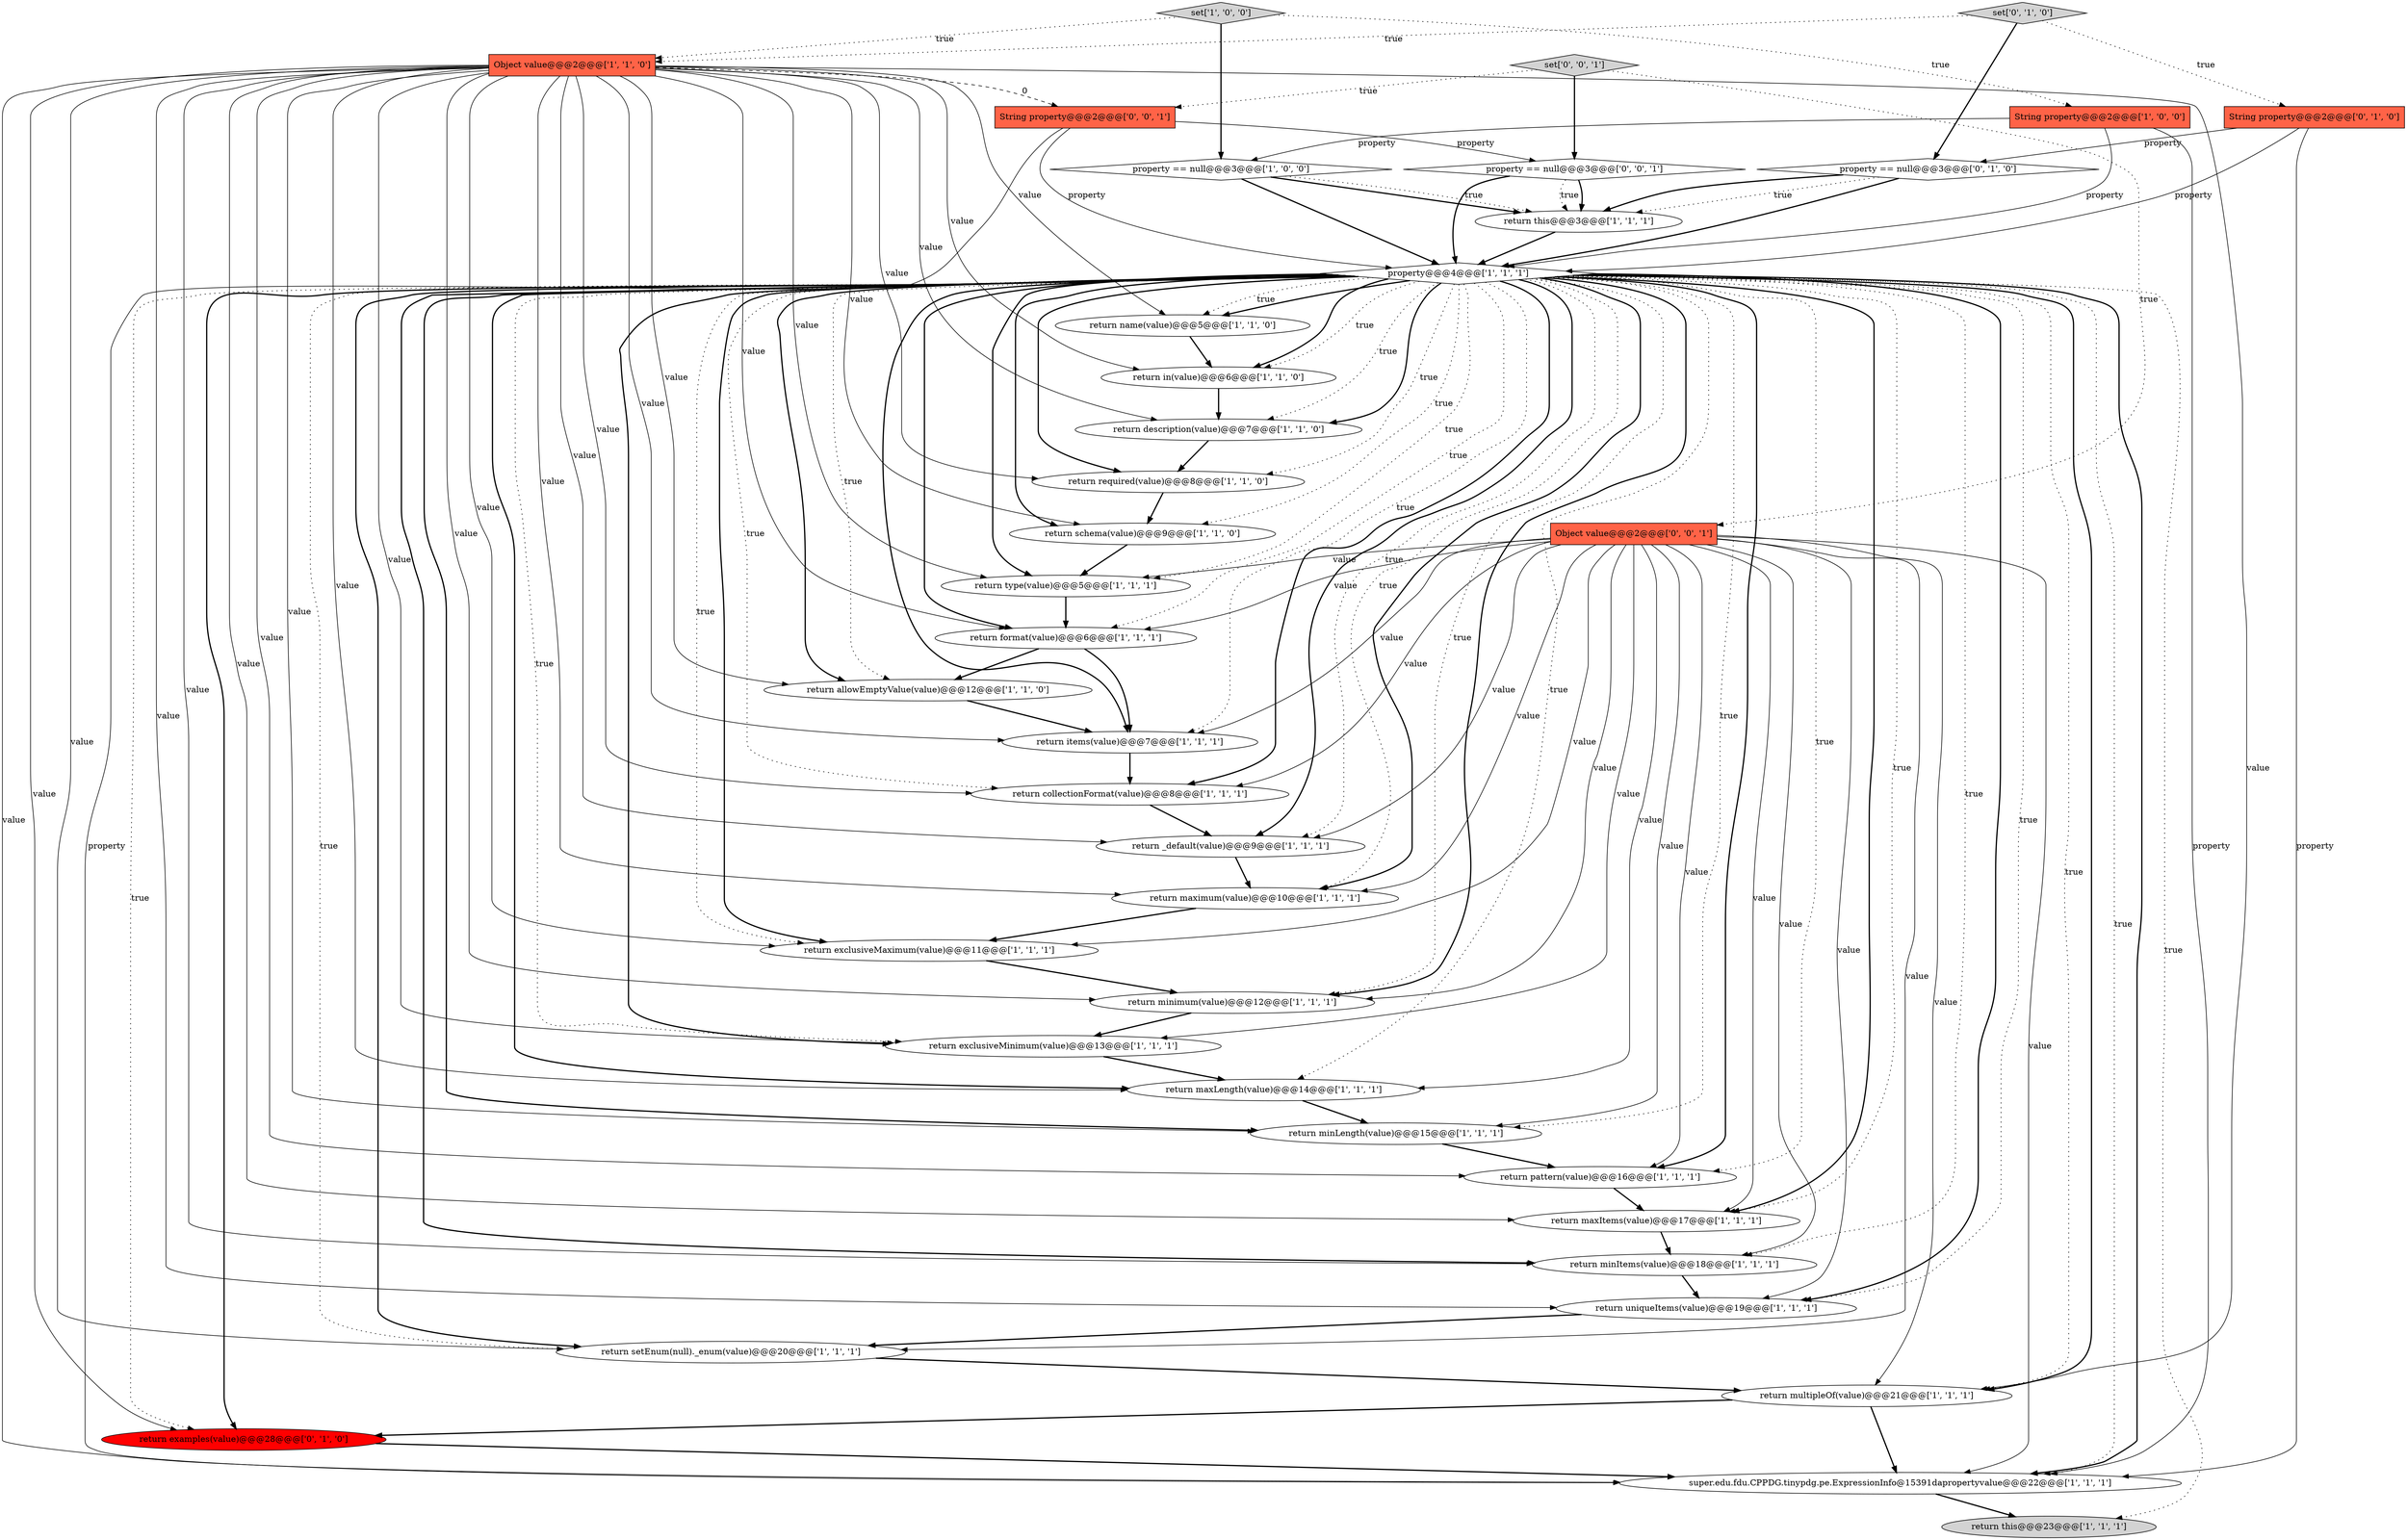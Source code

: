 digraph {
26 [style = filled, label = "return allowEmptyValue(value)@@@12@@@['1', '1', '0']", fillcolor = white, shape = ellipse image = "AAA0AAABBB1BBB"];
4 [style = filled, label = "return type(value)@@@5@@@['1', '1', '1']", fillcolor = white, shape = ellipse image = "AAA0AAABBB1BBB"];
5 [style = filled, label = "return maximum(value)@@@10@@@['1', '1', '1']", fillcolor = white, shape = ellipse image = "AAA0AAABBB1BBB"];
24 [style = filled, label = "return collectionFormat(value)@@@8@@@['1', '1', '1']", fillcolor = white, shape = ellipse image = "AAA0AAABBB1BBB"];
0 [style = filled, label = "String property@@@2@@@['1', '0', '0']", fillcolor = tomato, shape = box image = "AAA0AAABBB1BBB"];
7 [style = filled, label = "return _default(value)@@@9@@@['1', '1', '1']", fillcolor = white, shape = ellipse image = "AAA0AAABBB1BBB"];
11 [style = filled, label = "return maxLength(value)@@@14@@@['1', '1', '1']", fillcolor = white, shape = ellipse image = "AAA0AAABBB1BBB"];
33 [style = filled, label = "property == null@@@3@@@['0', '1', '0']", fillcolor = white, shape = diamond image = "AAA0AAABBB2BBB"];
17 [style = filled, label = "return minItems(value)@@@18@@@['1', '1', '1']", fillcolor = white, shape = ellipse image = "AAA0AAABBB1BBB"];
27 [style = filled, label = "super.edu.fdu.CPPDG.tinypdg.pe.ExpressionInfo@15391dapropertyvalue@@@22@@@['1', '1', '1']", fillcolor = white, shape = ellipse image = "AAA0AAABBB1BBB"];
28 [style = filled, label = "return items(value)@@@7@@@['1', '1', '1']", fillcolor = white, shape = ellipse image = "AAA0AAABBB1BBB"];
32 [style = filled, label = "String property@@@2@@@['0', '1', '0']", fillcolor = tomato, shape = box image = "AAA0AAABBB2BBB"];
36 [style = filled, label = "property == null@@@3@@@['0', '0', '1']", fillcolor = white, shape = diamond image = "AAA0AAABBB3BBB"];
25 [style = filled, label = "return this@@@3@@@['1', '1', '1']", fillcolor = white, shape = ellipse image = "AAA0AAABBB1BBB"];
14 [style = filled, label = "return uniqueItems(value)@@@19@@@['1', '1', '1']", fillcolor = white, shape = ellipse image = "AAA0AAABBB1BBB"];
13 [style = filled, label = "property == null@@@3@@@['1', '0', '0']", fillcolor = white, shape = diamond image = "AAA0AAABBB1BBB"];
22 [style = filled, label = "return schema(value)@@@9@@@['1', '1', '0']", fillcolor = white, shape = ellipse image = "AAA0AAABBB1BBB"];
18 [style = filled, label = "return minimum(value)@@@12@@@['1', '1', '1']", fillcolor = white, shape = ellipse image = "AAA0AAABBB1BBB"];
15 [style = filled, label = "return this@@@23@@@['1', '1', '1']", fillcolor = lightgray, shape = ellipse image = "AAA0AAABBB1BBB"];
38 [style = filled, label = "String property@@@2@@@['0', '0', '1']", fillcolor = tomato, shape = box image = "AAA0AAABBB3BBB"];
8 [style = filled, label = "return pattern(value)@@@16@@@['1', '1', '1']", fillcolor = white, shape = ellipse image = "AAA0AAABBB1BBB"];
19 [style = filled, label = "return in(value)@@@6@@@['1', '1', '0']", fillcolor = white, shape = ellipse image = "AAA0AAABBB1BBB"];
10 [style = filled, label = "Object value@@@2@@@['1', '1', '0']", fillcolor = tomato, shape = box image = "AAA0AAABBB1BBB"];
37 [style = filled, label = "set['0', '0', '1']", fillcolor = lightgray, shape = diamond image = "AAA0AAABBB3BBB"];
6 [style = filled, label = "return setEnum(null)._enum(value)@@@20@@@['1', '1', '1']", fillcolor = white, shape = ellipse image = "AAA0AAABBB1BBB"];
35 [style = filled, label = "Object value@@@2@@@['0', '0', '1']", fillcolor = tomato, shape = box image = "AAA0AAABBB3BBB"];
3 [style = filled, label = "return required(value)@@@8@@@['1', '1', '0']", fillcolor = white, shape = ellipse image = "AAA0AAABBB1BBB"];
29 [style = filled, label = "return name(value)@@@5@@@['1', '1', '0']", fillcolor = white, shape = ellipse image = "AAA0AAABBB1BBB"];
9 [style = filled, label = "set['1', '0', '0']", fillcolor = lightgray, shape = diamond image = "AAA0AAABBB1BBB"];
23 [style = filled, label = "return exclusiveMaximum(value)@@@11@@@['1', '1', '1']", fillcolor = white, shape = ellipse image = "AAA0AAABBB1BBB"];
31 [style = filled, label = "set['0', '1', '0']", fillcolor = lightgray, shape = diamond image = "AAA0AAABBB2BBB"];
20 [style = filled, label = "property@@@4@@@['1', '1', '1']", fillcolor = white, shape = diamond image = "AAA0AAABBB1BBB"];
34 [style = filled, label = "return examples(value)@@@28@@@['0', '1', '0']", fillcolor = red, shape = ellipse image = "AAA1AAABBB2BBB"];
30 [style = filled, label = "return multipleOf(value)@@@21@@@['1', '1', '1']", fillcolor = white, shape = ellipse image = "AAA0AAABBB1BBB"];
2 [style = filled, label = "return description(value)@@@7@@@['1', '1', '0']", fillcolor = white, shape = ellipse image = "AAA0AAABBB1BBB"];
21 [style = filled, label = "return exclusiveMinimum(value)@@@13@@@['1', '1', '1']", fillcolor = white, shape = ellipse image = "AAA0AAABBB1BBB"];
1 [style = filled, label = "return minLength(value)@@@15@@@['1', '1', '1']", fillcolor = white, shape = ellipse image = "AAA0AAABBB1BBB"];
12 [style = filled, label = "return format(value)@@@6@@@['1', '1', '1']", fillcolor = white, shape = ellipse image = "AAA0AAABBB1BBB"];
16 [style = filled, label = "return maxItems(value)@@@17@@@['1', '1', '1']", fillcolor = white, shape = ellipse image = "AAA0AAABBB1BBB"];
8->16 [style = bold, label=""];
10->18 [style = solid, label="value"];
20->11 [style = dotted, label="true"];
20->26 [style = bold, label=""];
10->17 [style = solid, label="value"];
10->38 [style = dashed, label="0"];
0->27 [style = solid, label="property"];
20->27 [style = dotted, label="true"];
10->8 [style = solid, label="value"];
10->3 [style = solid, label="value"];
10->28 [style = solid, label="value"];
35->21 [style = solid, label="value"];
32->20 [style = solid, label="property"];
27->15 [style = bold, label=""];
36->20 [style = bold, label=""];
38->36 [style = solid, label="property"];
20->27 [style = bold, label=""];
35->16 [style = solid, label="value"];
22->4 [style = bold, label=""];
35->11 [style = solid, label="value"];
10->27 [style = solid, label="value"];
37->38 [style = dotted, label="true"];
10->22 [style = solid, label="value"];
20->16 [style = bold, label=""];
32->33 [style = solid, label="property"];
35->27 [style = solid, label="value"];
20->30 [style = dotted, label="true"];
17->14 [style = bold, label=""];
33->25 [style = bold, label=""];
10->23 [style = solid, label="value"];
20->18 [style = dotted, label="true"];
26->28 [style = bold, label=""];
20->34 [style = dotted, label="true"];
20->15 [style = dotted, label="true"];
13->25 [style = bold, label=""];
12->28 [style = bold, label=""];
37->36 [style = bold, label=""];
5->23 [style = bold, label=""];
20->24 [style = dotted, label="true"];
13->25 [style = dotted, label="true"];
32->27 [style = solid, label="property"];
20->34 [style = bold, label=""];
20->26 [style = dotted, label="true"];
30->27 [style = bold, label=""];
10->14 [style = solid, label="value"];
20->14 [style = bold, label=""];
30->34 [style = bold, label=""];
35->30 [style = solid, label="value"];
20->3 [style = bold, label=""];
19->2 [style = bold, label=""];
16->17 [style = bold, label=""];
31->10 [style = dotted, label="true"];
35->5 [style = solid, label="value"];
35->18 [style = solid, label="value"];
20->5 [style = dotted, label="true"];
20->18 [style = bold, label=""];
20->8 [style = bold, label=""];
7->5 [style = bold, label=""];
36->25 [style = bold, label=""];
20->23 [style = bold, label=""];
35->12 [style = solid, label="value"];
35->6 [style = solid, label="value"];
21->11 [style = bold, label=""];
31->33 [style = bold, label=""];
35->17 [style = solid, label="value"];
35->4 [style = solid, label="value"];
20->3 [style = dotted, label="true"];
28->24 [style = bold, label=""];
10->34 [style = solid, label="value"];
20->22 [style = dotted, label="true"];
20->7 [style = bold, label=""];
10->19 [style = solid, label="value"];
20->19 [style = bold, label=""];
24->7 [style = bold, label=""];
9->10 [style = dotted, label="true"];
14->6 [style = bold, label=""];
10->30 [style = solid, label="value"];
20->6 [style = dotted, label="true"];
10->7 [style = solid, label="value"];
9->0 [style = dotted, label="true"];
1->8 [style = bold, label=""];
10->29 [style = solid, label="value"];
35->8 [style = solid, label="value"];
20->17 [style = dotted, label="true"];
2->3 [style = bold, label=""];
20->14 [style = dotted, label="true"];
20->7 [style = dotted, label="true"];
20->1 [style = bold, label=""];
10->1 [style = solid, label="value"];
35->28 [style = solid, label="value"];
37->35 [style = dotted, label="true"];
33->25 [style = dotted, label="true"];
25->20 [style = bold, label=""];
20->1 [style = dotted, label="true"];
29->19 [style = bold, label=""];
20->4 [style = dotted, label="true"];
20->23 [style = dotted, label="true"];
4->12 [style = bold, label=""];
10->12 [style = solid, label="value"];
10->26 [style = solid, label="value"];
10->16 [style = solid, label="value"];
20->19 [style = dotted, label="true"];
18->21 [style = bold, label=""];
6->30 [style = bold, label=""];
34->27 [style = bold, label=""];
23->18 [style = bold, label=""];
10->2 [style = solid, label="value"];
10->5 [style = solid, label="value"];
35->7 [style = solid, label="value"];
20->11 [style = bold, label=""];
20->17 [style = bold, label=""];
10->24 [style = solid, label="value"];
35->24 [style = solid, label="value"];
33->20 [style = bold, label=""];
38->20 [style = solid, label="property"];
20->29 [style = bold, label=""];
11->1 [style = bold, label=""];
20->8 [style = dotted, label="true"];
20->28 [style = bold, label=""];
10->11 [style = solid, label="value"];
20->21 [style = dotted, label="true"];
38->27 [style = solid, label="property"];
20->6 [style = bold, label=""];
12->26 [style = bold, label=""];
3->22 [style = bold, label=""];
0->13 [style = solid, label="property"];
35->14 [style = solid, label="value"];
10->6 [style = solid, label="value"];
31->32 [style = dotted, label="true"];
20->22 [style = bold, label=""];
20->2 [style = bold, label=""];
20->4 [style = bold, label=""];
35->23 [style = solid, label="value"];
20->5 [style = bold, label=""];
20->21 [style = bold, label=""];
35->1 [style = solid, label="value"];
20->29 [style = dotted, label="true"];
20->28 [style = dotted, label="true"];
20->12 [style = bold, label=""];
10->4 [style = solid, label="value"];
10->21 [style = solid, label="value"];
20->2 [style = dotted, label="true"];
20->12 [style = dotted, label="true"];
20->24 [style = bold, label=""];
20->30 [style = bold, label=""];
36->25 [style = dotted, label="true"];
20->16 [style = dotted, label="true"];
9->13 [style = bold, label=""];
13->20 [style = bold, label=""];
0->20 [style = solid, label="property"];
}
